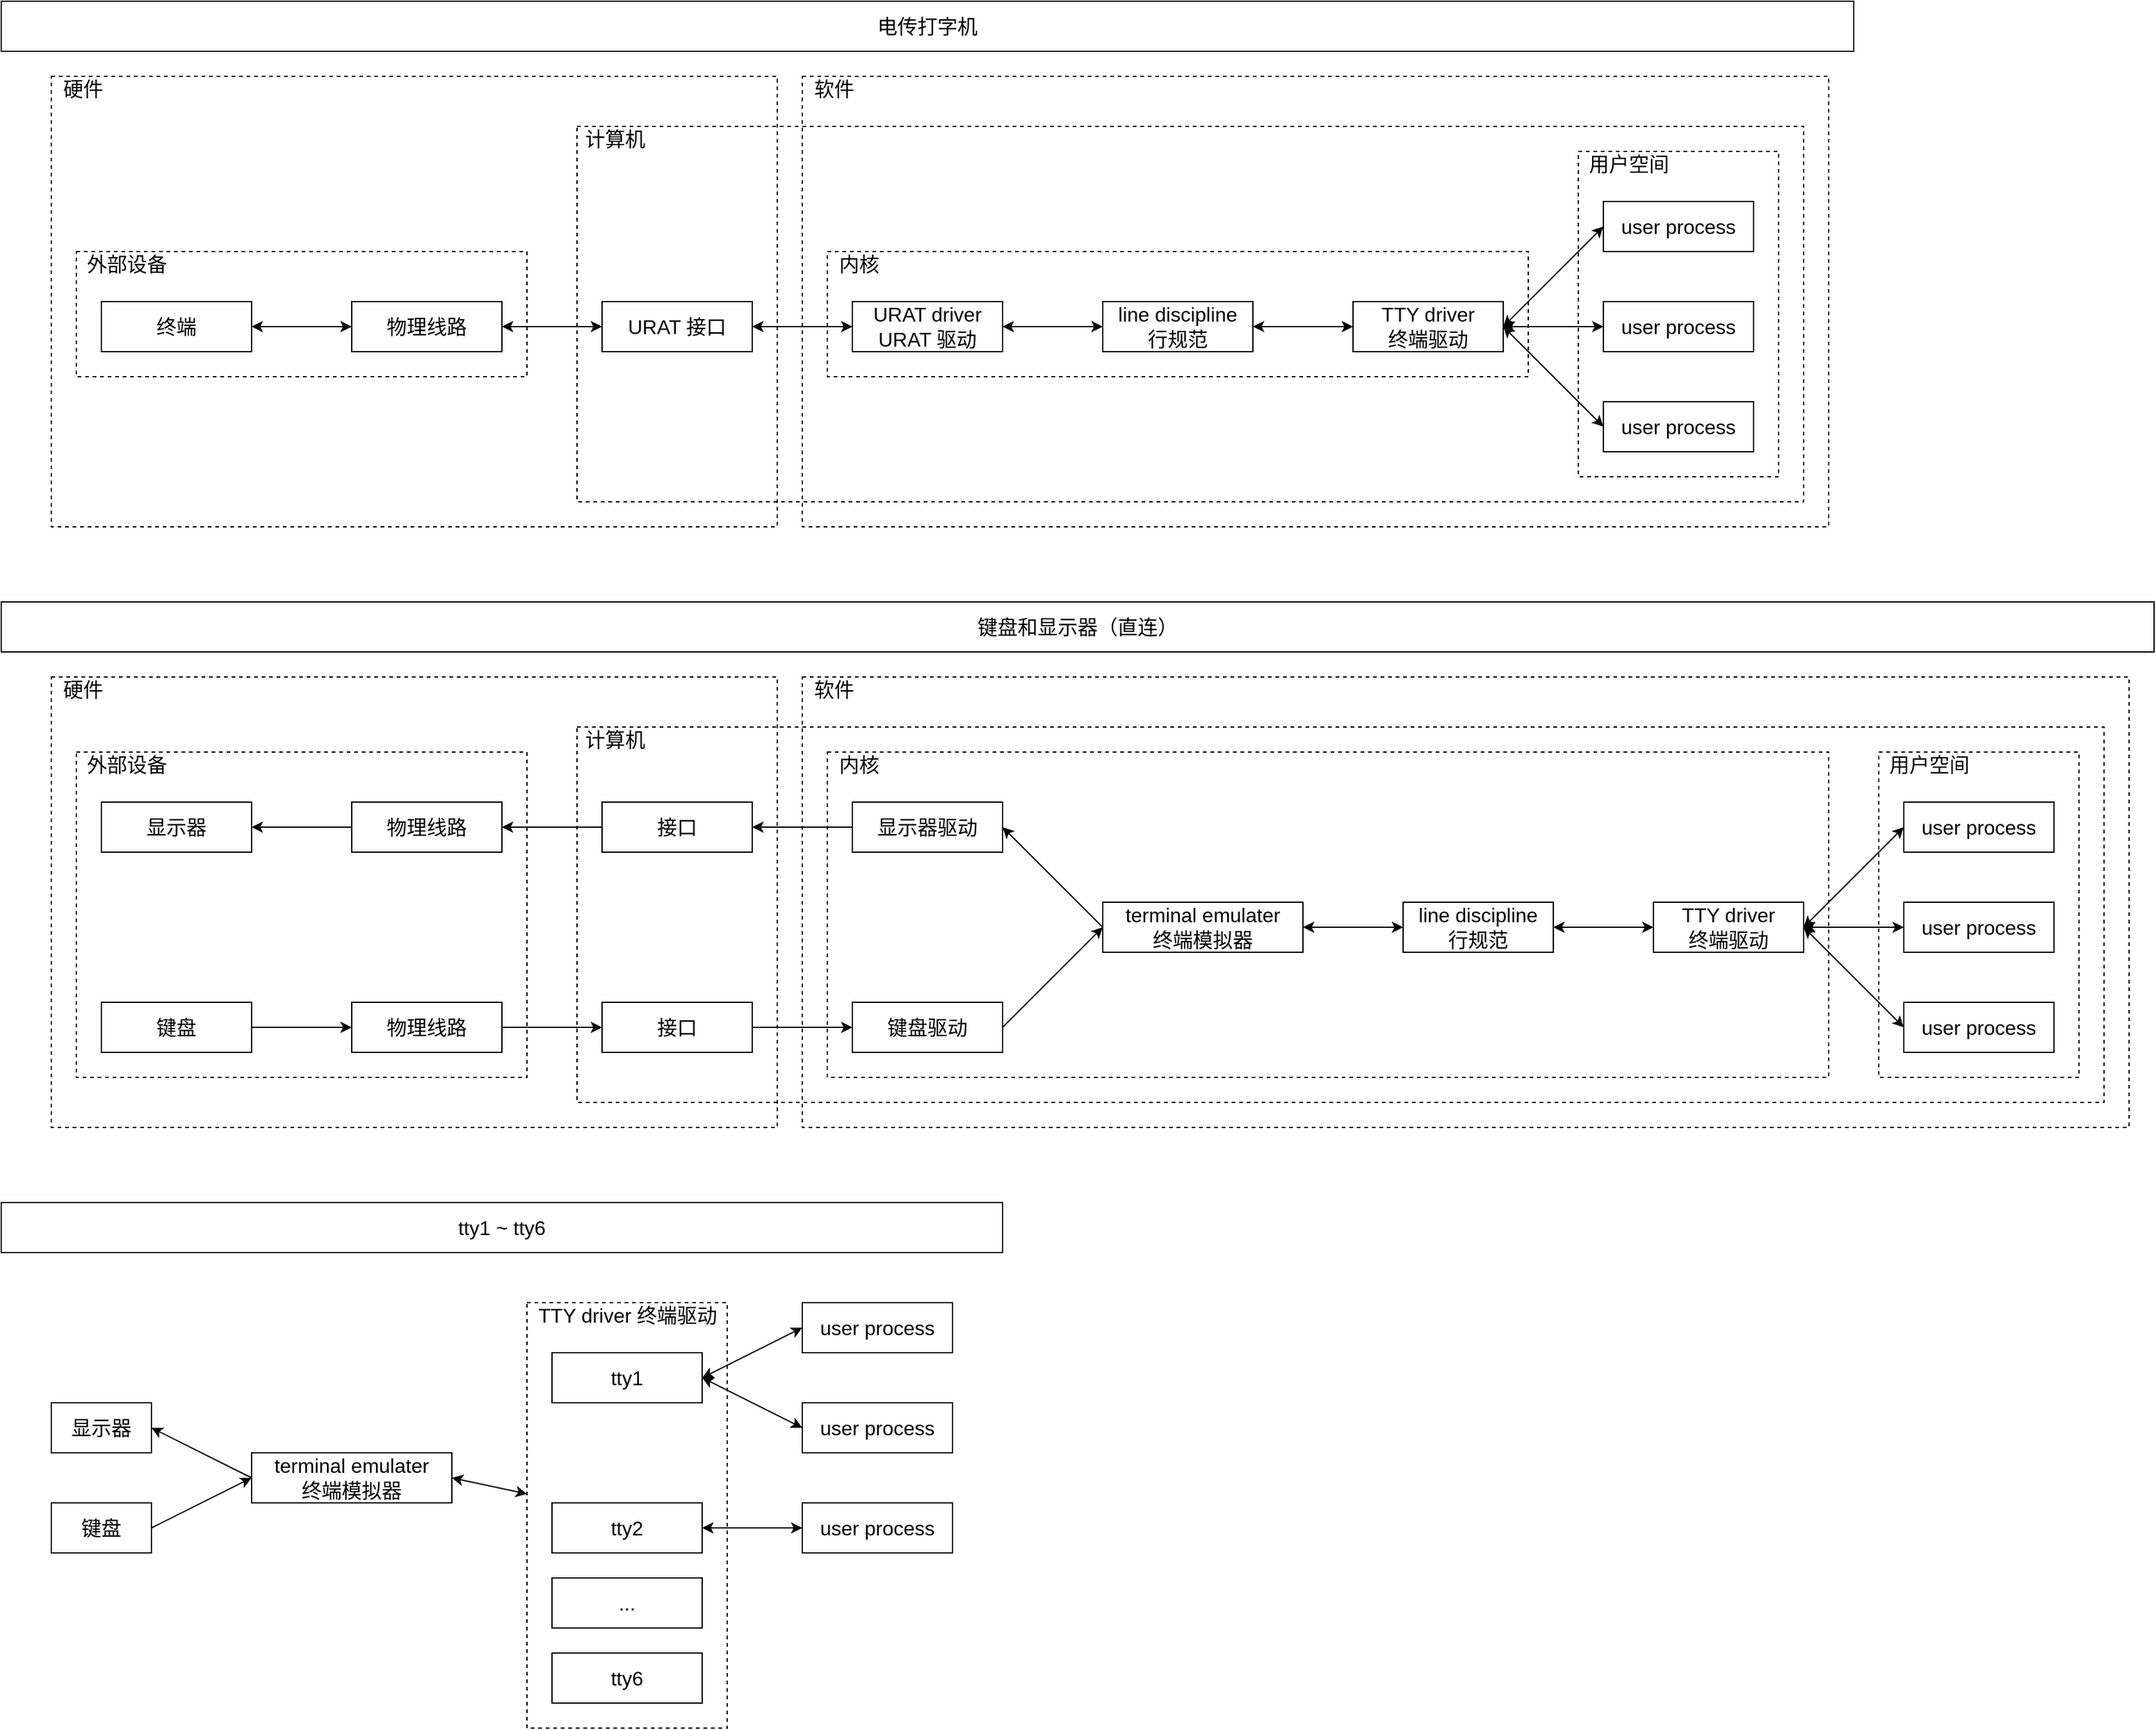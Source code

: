 <mxfile version="17.4.2" type="device"><diagram id="-f7uJj_Gc_rz7DDL_IMw" name="第 1 页"><mxGraphModel dx="1088" dy="843" grid="1" gridSize="10" guides="0" tooltips="1" connect="1" arrows="0" fold="1" page="1" pageScale="1" pageWidth="827" pageHeight="1169" math="0" shadow="0"><root><mxCell id="0"/><mxCell id="1" parent="0"/><mxCell id="3NdVEqEZYAmZurSsbA2u-4" value="物理线路" style="rounded=0;whiteSpace=wrap;html=1;fillColor=none;fontSize=16;" parent="1" vertex="1"><mxGeometry x="320" y="280" width="120" height="40" as="geometry"/></mxCell><mxCell id="3NdVEqEZYAmZurSsbA2u-6" value="URAT driver&lt;br style=&quot;font-size: 16px&quot;&gt;URAT 驱动" style="rounded=0;whiteSpace=wrap;html=1;fillColor=none;fontSize=16;" parent="1" vertex="1"><mxGeometry x="720" y="280" width="120" height="40" as="geometry"/></mxCell><mxCell id="3NdVEqEZYAmZurSsbA2u-7" value="line discipline&lt;br style=&quot;font-size: 16px;&quot;&gt;行规范" style="rounded=0;whiteSpace=wrap;html=1;fillColor=none;fontSize=16;" parent="1" vertex="1"><mxGeometry x="920" y="280" width="120" height="40" as="geometry"/></mxCell><mxCell id="3NdVEqEZYAmZurSsbA2u-8" value="TTY driver&lt;br style=&quot;font-size: 16px;&quot;&gt;终端驱动" style="rounded=0;whiteSpace=wrap;html=1;fillColor=none;fontSize=16;" parent="1" vertex="1"><mxGeometry x="1120" y="280" width="120" height="40" as="geometry"/></mxCell><mxCell id="3NdVEqEZYAmZurSsbA2u-9" value="user process" style="rounded=0;whiteSpace=wrap;html=1;fillColor=none;fontSize=16;" parent="1" vertex="1"><mxGeometry x="1320" y="200" width="120" height="40" as="geometry"/></mxCell><mxCell id="3NdVEqEZYAmZurSsbA2u-10" value="user process" style="rounded=0;whiteSpace=wrap;html=1;fillColor=none;fontSize=16;" parent="1" vertex="1"><mxGeometry x="1320" y="280" width="120" height="40" as="geometry"/></mxCell><mxCell id="3NdVEqEZYAmZurSsbA2u-11" value="user process" style="rounded=0;whiteSpace=wrap;html=1;fillColor=none;fontSize=16;" parent="1" vertex="1"><mxGeometry x="1320" y="360" width="120" height="40" as="geometry"/></mxCell><mxCell id="3NdVEqEZYAmZurSsbA2u-12" value="URAT 接口" style="rounded=0;whiteSpace=wrap;html=1;fillColor=none;fontSize=16;" parent="1" vertex="1"><mxGeometry x="520" y="280" width="120" height="40" as="geometry"/></mxCell><mxCell id="3NdVEqEZYAmZurSsbA2u-14" value="" style="rounded=0;whiteSpace=wrap;html=1;fillColor=none;fontSize=16;dashed=1;" parent="1" vertex="1"><mxGeometry x="80" y="100" width="580" height="360" as="geometry"/></mxCell><mxCell id="3NdVEqEZYAmZurSsbA2u-15" value="" style="rounded=0;whiteSpace=wrap;html=1;fillColor=none;fontSize=16;dashed=1;" parent="1" vertex="1"><mxGeometry x="680" y="100" width="820" height="360" as="geometry"/></mxCell><mxCell id="3NdVEqEZYAmZurSsbA2u-17" value="终端" style="rounded=0;whiteSpace=wrap;html=1;fillColor=none;fontSize=16;" parent="1" vertex="1"><mxGeometry x="120" y="280" width="120" height="40" as="geometry"/></mxCell><mxCell id="3NdVEqEZYAmZurSsbA2u-19" value="" style="endArrow=classic;startArrow=classic;html=1;rounded=0;fontSize=16;" parent="1" source="3NdVEqEZYAmZurSsbA2u-17" target="3NdVEqEZYAmZurSsbA2u-4" edge="1"><mxGeometry width="50" height="50" relative="1" as="geometry"><mxPoint x="560" y="320" as="sourcePoint"/><mxPoint x="610" y="270" as="targetPoint"/></mxGeometry></mxCell><mxCell id="3NdVEqEZYAmZurSsbA2u-20" value="" style="endArrow=classic;startArrow=classic;html=1;rounded=0;fontSize=16;" parent="1" source="3NdVEqEZYAmZurSsbA2u-4" target="3NdVEqEZYAmZurSsbA2u-12" edge="1"><mxGeometry width="50" height="50" relative="1" as="geometry"><mxPoint x="250" y="310" as="sourcePoint"/><mxPoint x="330" y="310" as="targetPoint"/></mxGeometry></mxCell><mxCell id="3NdVEqEZYAmZurSsbA2u-21" value="" style="endArrow=classic;startArrow=classic;html=1;rounded=0;fontSize=16;" parent="1" source="3NdVEqEZYAmZurSsbA2u-12" target="3NdVEqEZYAmZurSsbA2u-6" edge="1"><mxGeometry width="50" height="50" relative="1" as="geometry"><mxPoint x="450" y="310" as="sourcePoint"/><mxPoint x="530" y="310" as="targetPoint"/></mxGeometry></mxCell><mxCell id="3NdVEqEZYAmZurSsbA2u-22" value="" style="endArrow=classic;startArrow=classic;html=1;rounded=0;fontSize=16;" parent="1" source="3NdVEqEZYAmZurSsbA2u-6" target="3NdVEqEZYAmZurSsbA2u-7" edge="1"><mxGeometry width="50" height="50" relative="1" as="geometry"><mxPoint x="650" y="310" as="sourcePoint"/><mxPoint x="730" y="310" as="targetPoint"/></mxGeometry></mxCell><mxCell id="3NdVEqEZYAmZurSsbA2u-24" value="" style="endArrow=classic;startArrow=classic;html=1;rounded=0;fontSize=16;" parent="1" source="3NdVEqEZYAmZurSsbA2u-7" target="3NdVEqEZYAmZurSsbA2u-8" edge="1"><mxGeometry width="50" height="50" relative="1" as="geometry"><mxPoint x="890" y="310" as="sourcePoint"/><mxPoint x="930" y="310" as="targetPoint"/></mxGeometry></mxCell><mxCell id="3NdVEqEZYAmZurSsbA2u-25" value="" style="endArrow=classic;startArrow=classic;html=1;rounded=0;fontSize=16;exitX=1;exitY=0.5;exitDx=0;exitDy=0;entryX=0;entryY=0.5;entryDx=0;entryDy=0;" parent="1" source="3NdVEqEZYAmZurSsbA2u-8" target="3NdVEqEZYAmZurSsbA2u-9" edge="1"><mxGeometry width="50" height="50" relative="1" as="geometry"><mxPoint x="1050" y="230" as="sourcePoint"/><mxPoint x="1130" y="230" as="targetPoint"/></mxGeometry></mxCell><mxCell id="3NdVEqEZYAmZurSsbA2u-26" value="" style="endArrow=classic;startArrow=classic;html=1;rounded=0;fontSize=16;" parent="1" source="3NdVEqEZYAmZurSsbA2u-8" target="3NdVEqEZYAmZurSsbA2u-10" edge="1"><mxGeometry width="50" height="50" relative="1" as="geometry"><mxPoint x="1240" y="210" as="sourcePoint"/><mxPoint x="1340" y="170" as="targetPoint"/></mxGeometry></mxCell><mxCell id="3NdVEqEZYAmZurSsbA2u-27" value="" style="endArrow=classic;startArrow=classic;html=1;rounded=0;fontSize=16;exitX=1;exitY=0.5;exitDx=0;exitDy=0;entryX=0;entryY=0.5;entryDx=0;entryDy=0;" parent="1" source="3NdVEqEZYAmZurSsbA2u-8" target="3NdVEqEZYAmZurSsbA2u-11" edge="1"><mxGeometry width="50" height="50" relative="1" as="geometry"><mxPoint x="1250" y="230" as="sourcePoint"/><mxPoint x="1330" y="230" as="targetPoint"/></mxGeometry></mxCell><mxCell id="3NdVEqEZYAmZurSsbA2u-31" value="电传打字机" style="rounded=0;whiteSpace=wrap;html=1;fillColor=none;fontSize=16;" parent="1" vertex="1"><mxGeometry x="40" y="40" width="1480" height="40" as="geometry"/></mxCell><mxCell id="TJZXM9i8M5Iy6v_wXpPy-1" value="" style="rounded=0;whiteSpace=wrap;html=1;fillColor=none;fontSize=16;dashed=1;" parent="1" vertex="1"><mxGeometry x="500" y="140" width="980" height="300" as="geometry"/></mxCell><mxCell id="TJZXM9i8M5Iy6v_wXpPy-2" value="" style="rounded=0;whiteSpace=wrap;html=1;fillColor=none;fontSize=16;dashed=1;" parent="1" vertex="1"><mxGeometry x="100" y="240" width="360" height="100" as="geometry"/></mxCell><mxCell id="TJZXM9i8M5Iy6v_wXpPy-3" value="键盘和显示器（直连）" style="rounded=0;whiteSpace=wrap;html=1;fillColor=none;fontSize=16;" parent="1" vertex="1"><mxGeometry x="40" y="520" width="1720" height="40" as="geometry"/></mxCell><mxCell id="TJZXM9i8M5Iy6v_wXpPy-6" value="键盘驱动" style="rounded=0;whiteSpace=wrap;html=1;fillColor=none;fontSize=16;" parent="1" vertex="1"><mxGeometry x="720" y="840" width="120" height="40" as="geometry"/></mxCell><mxCell id="TJZXM9i8M5Iy6v_wXpPy-7" value="line discipline&lt;br style=&quot;font-size: 16px;&quot;&gt;行规范" style="rounded=0;whiteSpace=wrap;html=1;fillColor=none;fontSize=16;" parent="1" vertex="1"><mxGeometry x="1160" y="760" width="120" height="40" as="geometry"/></mxCell><mxCell id="TJZXM9i8M5Iy6v_wXpPy-8" value="TTY driver&lt;br style=&quot;font-size: 16px;&quot;&gt;终端驱动" style="rounded=0;whiteSpace=wrap;html=1;fillColor=none;fontSize=16;" parent="1" vertex="1"><mxGeometry x="1360" y="760" width="120" height="40" as="geometry"/></mxCell><mxCell id="TJZXM9i8M5Iy6v_wXpPy-9" value="user process" style="rounded=0;whiteSpace=wrap;html=1;fillColor=none;fontSize=16;" parent="1" vertex="1"><mxGeometry x="1560" y="680" width="120" height="40" as="geometry"/></mxCell><mxCell id="TJZXM9i8M5Iy6v_wXpPy-10" value="user process" style="rounded=0;whiteSpace=wrap;html=1;fillColor=none;fontSize=16;" parent="1" vertex="1"><mxGeometry x="1560" y="760" width="120" height="40" as="geometry"/></mxCell><mxCell id="TJZXM9i8M5Iy6v_wXpPy-11" value="user process" style="rounded=0;whiteSpace=wrap;html=1;fillColor=none;fontSize=16;" parent="1" vertex="1"><mxGeometry x="1560" y="840" width="120" height="40" as="geometry"/></mxCell><mxCell id="TJZXM9i8M5Iy6v_wXpPy-15" value="键盘" style="rounded=0;whiteSpace=wrap;html=1;fillColor=none;fontSize=16;" parent="1" vertex="1"><mxGeometry x="120" y="840" width="120" height="40" as="geometry"/></mxCell><mxCell id="TJZXM9i8M5Iy6v_wXpPy-19" value="" style="endArrow=classic;startArrow=classic;html=1;rounded=0;fontSize=16;" parent="1" source="TJZXM9i8M5Iy6v_wXpPy-31" target="TJZXM9i8M5Iy6v_wXpPy-7" edge="1"><mxGeometry width="50" height="50" relative="1" as="geometry"><mxPoint x="850" y="790" as="sourcePoint"/><mxPoint x="930" y="790" as="targetPoint"/></mxGeometry></mxCell><mxCell id="TJZXM9i8M5Iy6v_wXpPy-20" value="" style="endArrow=classic;startArrow=classic;html=1;rounded=0;fontSize=16;" parent="1" source="TJZXM9i8M5Iy6v_wXpPy-7" target="TJZXM9i8M5Iy6v_wXpPy-8" edge="1"><mxGeometry width="50" height="50" relative="1" as="geometry"><mxPoint x="1130" y="790" as="sourcePoint"/><mxPoint x="1170" y="790" as="targetPoint"/></mxGeometry></mxCell><mxCell id="TJZXM9i8M5Iy6v_wXpPy-21" value="" style="endArrow=classic;startArrow=classic;html=1;rounded=0;fontSize=16;entryX=0;entryY=0.5;entryDx=0;entryDy=0;exitX=1;exitY=0.5;exitDx=0;exitDy=0;" parent="1" source="TJZXM9i8M5Iy6v_wXpPy-8" target="TJZXM9i8M5Iy6v_wXpPy-9" edge="1"><mxGeometry width="50" height="50" relative="1" as="geometry"><mxPoint x="1290" y="710" as="sourcePoint"/><mxPoint x="1370" y="710" as="targetPoint"/></mxGeometry></mxCell><mxCell id="TJZXM9i8M5Iy6v_wXpPy-22" value="" style="endArrow=classic;startArrow=classic;html=1;rounded=0;fontSize=16;" parent="1" source="TJZXM9i8M5Iy6v_wXpPy-8" target="TJZXM9i8M5Iy6v_wXpPy-10" edge="1"><mxGeometry width="50" height="50" relative="1" as="geometry"><mxPoint x="1480" y="690" as="sourcePoint"/><mxPoint x="1580" y="650" as="targetPoint"/></mxGeometry></mxCell><mxCell id="TJZXM9i8M5Iy6v_wXpPy-23" value="" style="endArrow=classic;startArrow=classic;html=1;rounded=0;fontSize=16;exitX=1;exitY=0.5;exitDx=0;exitDy=0;entryX=0;entryY=0.5;entryDx=0;entryDy=0;" parent="1" source="TJZXM9i8M5Iy6v_wXpPy-8" target="TJZXM9i8M5Iy6v_wXpPy-11" edge="1"><mxGeometry width="50" height="50" relative="1" as="geometry"><mxPoint x="1490" y="710" as="sourcePoint"/><mxPoint x="1570" y="710" as="targetPoint"/></mxGeometry></mxCell><mxCell id="TJZXM9i8M5Iy6v_wXpPy-29" value="显示器" style="rounded=0;whiteSpace=wrap;html=1;fillColor=none;fontSize=16;" parent="1" vertex="1"><mxGeometry x="120" y="680" width="120" height="40" as="geometry"/></mxCell><mxCell id="TJZXM9i8M5Iy6v_wXpPy-30" value="显示器驱动" style="rounded=0;whiteSpace=wrap;html=1;fillColor=none;fontSize=16;" parent="1" vertex="1"><mxGeometry x="720" y="680" width="120" height="40" as="geometry"/></mxCell><mxCell id="TJZXM9i8M5Iy6v_wXpPy-31" value="terminal emulater&lt;br style=&quot;font-size: 16px;&quot;&gt;终端模拟器" style="rounded=0;whiteSpace=wrap;html=1;fillColor=none;fontSize=16;" parent="1" vertex="1"><mxGeometry x="920" y="760" width="160" height="40" as="geometry"/></mxCell><mxCell id="TJZXM9i8M5Iy6v_wXpPy-32" value="" style="endArrow=classic;html=1;rounded=0;fontSize=16;" parent="1" source="TJZXM9i8M5Iy6v_wXpPy-38" target="TJZXM9i8M5Iy6v_wXpPy-6" edge="1"><mxGeometry width="50" height="50" relative="1" as="geometry"><mxPoint x="620" y="820" as="sourcePoint"/><mxPoint x="910" y="740" as="targetPoint"/></mxGeometry></mxCell><mxCell id="TJZXM9i8M5Iy6v_wXpPy-33" value="" style="endArrow=classic;html=1;rounded=0;fontSize=16;entryX=0;entryY=0.5;entryDx=0;entryDy=0;exitX=1;exitY=0.5;exitDx=0;exitDy=0;" parent="1" source="TJZXM9i8M5Iy6v_wXpPy-6" target="TJZXM9i8M5Iy6v_wXpPy-31" edge="1"><mxGeometry width="50" height="50" relative="1" as="geometry"><mxPoint x="450" y="790" as="sourcePoint"/><mxPoint x="930" y="790" as="targetPoint"/></mxGeometry></mxCell><mxCell id="TJZXM9i8M5Iy6v_wXpPy-34" value="" style="endArrow=classic;html=1;rounded=0;fontSize=16;entryX=1;entryY=0.5;entryDx=0;entryDy=0;exitX=0;exitY=0.5;exitDx=0;exitDy=0;" parent="1" source="TJZXM9i8M5Iy6v_wXpPy-31" target="TJZXM9i8M5Iy6v_wXpPy-30" edge="1"><mxGeometry width="50" height="50" relative="1" as="geometry"><mxPoint x="1030" y="770" as="sourcePoint"/><mxPoint x="1110" y="730" as="targetPoint"/></mxGeometry></mxCell><mxCell id="TJZXM9i8M5Iy6v_wXpPy-35" value="" style="endArrow=classic;html=1;rounded=0;fontSize=16;" parent="1" source="TJZXM9i8M5Iy6v_wXpPy-30" target="TJZXM9i8M5Iy6v_wXpPy-36" edge="1"><mxGeometry width="50" height="50" relative="1" as="geometry"><mxPoint x="1090" y="710" as="sourcePoint"/><mxPoint x="640" y="680" as="targetPoint"/></mxGeometry></mxCell><mxCell id="TJZXM9i8M5Iy6v_wXpPy-36" value="接口" style="rounded=0;whiteSpace=wrap;html=1;fillColor=none;fontSize=16;" parent="1" vertex="1"><mxGeometry x="520" y="680" width="120" height="40" as="geometry"/></mxCell><mxCell id="TJZXM9i8M5Iy6v_wXpPy-37" value="" style="endArrow=classic;html=1;rounded=0;fontSize=16;" parent="1" source="TJZXM9i8M5Iy6v_wXpPy-36" target="TJZXM9i8M5Iy6v_wXpPy-42" edge="1"><mxGeometry width="50" height="50" relative="1" as="geometry"><mxPoint x="730" y="710" as="sourcePoint"/><mxPoint x="650" y="710" as="targetPoint"/></mxGeometry></mxCell><mxCell id="TJZXM9i8M5Iy6v_wXpPy-38" value="接口" style="rounded=0;whiteSpace=wrap;html=1;fillColor=none;fontSize=16;" parent="1" vertex="1"><mxGeometry x="520" y="840" width="120" height="40" as="geometry"/></mxCell><mxCell id="TJZXM9i8M5Iy6v_wXpPy-39" value="" style="endArrow=classic;html=1;rounded=0;fontSize=16;" parent="1" source="TJZXM9i8M5Iy6v_wXpPy-15" target="TJZXM9i8M5Iy6v_wXpPy-44" edge="1"><mxGeometry width="50" height="50" relative="1" as="geometry"><mxPoint x="610" y="870" as="sourcePoint"/><mxPoint x="730" y="870" as="targetPoint"/></mxGeometry></mxCell><mxCell id="TJZXM9i8M5Iy6v_wXpPy-42" value="物理线路" style="rounded=0;whiteSpace=wrap;html=1;fillColor=none;fontSize=16;" parent="1" vertex="1"><mxGeometry x="320" y="680" width="120" height="40" as="geometry"/></mxCell><mxCell id="TJZXM9i8M5Iy6v_wXpPy-43" value="" style="endArrow=classic;html=1;rounded=0;fontSize=16;" parent="1" source="TJZXM9i8M5Iy6v_wXpPy-42" target="TJZXM9i8M5Iy6v_wXpPy-29" edge="1"><mxGeometry width="50" height="50" relative="1" as="geometry"><mxPoint x="554" y="730" as="sourcePoint"/><mxPoint x="536" y="740" as="targetPoint"/></mxGeometry></mxCell><mxCell id="TJZXM9i8M5Iy6v_wXpPy-44" value="物理线路" style="rounded=0;whiteSpace=wrap;html=1;fillColor=none;fontSize=16;" parent="1" vertex="1"><mxGeometry x="320" y="840" width="120" height="40" as="geometry"/></mxCell><mxCell id="TJZXM9i8M5Iy6v_wXpPy-45" value="" style="endArrow=classic;html=1;rounded=0;fontSize=16;" parent="1" source="TJZXM9i8M5Iy6v_wXpPy-44" target="TJZXM9i8M5Iy6v_wXpPy-38" edge="1"><mxGeometry width="50" height="50" relative="1" as="geometry"><mxPoint x="438" y="850" as="sourcePoint"/><mxPoint x="462" y="840" as="targetPoint"/></mxGeometry></mxCell><mxCell id="TJZXM9i8M5Iy6v_wXpPy-90" value="" style="rounded=0;whiteSpace=wrap;html=1;fontSize=16;fillColor=none;dashed=1;" parent="1" vertex="1"><mxGeometry x="460" y="1080" width="160" height="340" as="geometry"/></mxCell><mxCell id="TJZXM9i8M5Iy6v_wXpPy-91" value="显示器" style="rounded=0;whiteSpace=wrap;html=1;fillColor=none;fontSize=16;" parent="1" vertex="1"><mxGeometry x="80" y="1160" width="80" height="40" as="geometry"/></mxCell><mxCell id="TJZXM9i8M5Iy6v_wXpPy-92" value="键盘" style="rounded=0;whiteSpace=wrap;html=1;fillColor=none;fontSize=16;" parent="1" vertex="1"><mxGeometry x="80" y="1240" width="80" height="40" as="geometry"/></mxCell><mxCell id="TJZXM9i8M5Iy6v_wXpPy-94" value="tty1" style="rounded=0;whiteSpace=wrap;html=1;fillColor=none;fontSize=16;" parent="1" vertex="1"><mxGeometry x="480" y="1120" width="120" height="40" as="geometry"/></mxCell><mxCell id="TJZXM9i8M5Iy6v_wXpPy-95" value="tty2" style="rounded=0;whiteSpace=wrap;html=1;fillColor=none;fontSize=16;" parent="1" vertex="1"><mxGeometry x="480" y="1240" width="120" height="40" as="geometry"/></mxCell><mxCell id="TJZXM9i8M5Iy6v_wXpPy-96" value="user process" style="rounded=0;whiteSpace=wrap;html=1;fillColor=none;fontSize=16;" parent="1" vertex="1"><mxGeometry x="680" y="1080" width="120" height="40" as="geometry"/></mxCell><mxCell id="TJZXM9i8M5Iy6v_wXpPy-97" value="user process" style="rounded=0;whiteSpace=wrap;html=1;fillColor=none;fontSize=16;" parent="1" vertex="1"><mxGeometry x="680" y="1160" width="120" height="40" as="geometry"/></mxCell><mxCell id="TJZXM9i8M5Iy6v_wXpPy-98" value="user process" style="rounded=0;whiteSpace=wrap;html=1;fillColor=none;fontSize=16;" parent="1" vertex="1"><mxGeometry x="680" y="1240" width="120" height="40" as="geometry"/></mxCell><mxCell id="TJZXM9i8M5Iy6v_wXpPy-99" value="" style="endArrow=classic;startArrow=classic;html=1;rounded=0;fontSize=16;exitX=1;exitY=0.5;exitDx=0;exitDy=0;entryX=0;entryY=0.5;entryDx=0;entryDy=0;" parent="1" source="TJZXM9i8M5Iy6v_wXpPy-94" target="TJZXM9i8M5Iy6v_wXpPy-96" edge="1"><mxGeometry width="50" height="50" relative="1" as="geometry"><mxPoint x="-210" y="1230" as="sourcePoint"/><mxPoint x="-130" y="1150" as="targetPoint"/></mxGeometry></mxCell><mxCell id="TJZXM9i8M5Iy6v_wXpPy-100" value="" style="endArrow=classic;startArrow=classic;html=1;rounded=0;fontSize=16;exitX=1;exitY=0.5;exitDx=0;exitDy=0;entryX=0;entryY=0.5;entryDx=0;entryDy=0;" parent="1" source="TJZXM9i8M5Iy6v_wXpPy-94" target="TJZXM9i8M5Iy6v_wXpPy-97" edge="1"><mxGeometry width="50" height="50" relative="1" as="geometry"><mxPoint x="610" y="1160" as="sourcePoint"/><mxPoint x="720" y="1140" as="targetPoint"/></mxGeometry></mxCell><mxCell id="TJZXM9i8M5Iy6v_wXpPy-101" value="" style="endArrow=classic;startArrow=classic;html=1;rounded=0;fontSize=16;exitX=1;exitY=0.5;exitDx=0;exitDy=0;entryX=0;entryY=0.5;entryDx=0;entryDy=0;" parent="1" source="TJZXM9i8M5Iy6v_wXpPy-95" target="TJZXM9i8M5Iy6v_wXpPy-98" edge="1"><mxGeometry width="50" height="50" relative="1" as="geometry"><mxPoint x="610" y="1160" as="sourcePoint"/><mxPoint x="720" y="1190" as="targetPoint"/></mxGeometry></mxCell><mxCell id="TJZXM9i8M5Iy6v_wXpPy-104" value="tty1 ~ tty6" style="rounded=0;whiteSpace=wrap;html=1;fillColor=none;fontSize=16;" parent="1" vertex="1"><mxGeometry x="40" y="1000" width="800" height="40" as="geometry"/></mxCell><mxCell id="TJZXM9i8M5Iy6v_wXpPy-105" value="..." style="rounded=0;whiteSpace=wrap;html=1;fillColor=none;fontSize=16;" parent="1" vertex="1"><mxGeometry x="480" y="1300" width="120" height="40" as="geometry"/></mxCell><mxCell id="TJZXM9i8M5Iy6v_wXpPy-106" value="terminal emulater&lt;br style=&quot;font-size: 16px;&quot;&gt;终端模拟器" style="rounded=0;whiteSpace=wrap;html=1;fillColor=none;fontSize=16;" parent="1" vertex="1"><mxGeometry x="240" y="1200" width="160" height="40" as="geometry"/></mxCell><mxCell id="TJZXM9i8M5Iy6v_wXpPy-107" value="tty6" style="rounded=0;whiteSpace=wrap;html=1;fillColor=none;fontSize=16;" parent="1" vertex="1"><mxGeometry x="480" y="1360" width="120" height="40" as="geometry"/></mxCell><mxCell id="TJZXM9i8M5Iy6v_wXpPy-109" value="" style="endArrow=classic;html=1;rounded=0;fontSize=16;exitX=1;exitY=0.5;exitDx=0;exitDy=0;entryX=0;entryY=0.5;entryDx=0;entryDy=0;" parent="1" source="TJZXM9i8M5Iy6v_wXpPy-92" target="TJZXM9i8M5Iy6v_wXpPy-106" edge="1"><mxGeometry width="50" height="50" relative="1" as="geometry"><mxPoint x="-380" y="1460" as="sourcePoint"/><mxPoint x="150" y="1420" as="targetPoint"/></mxGeometry></mxCell><mxCell id="TJZXM9i8M5Iy6v_wXpPy-110" value="" style="endArrow=classic;html=1;rounded=0;fontSize=16;exitX=0;exitY=0.5;exitDx=0;exitDy=0;entryX=1;entryY=0.5;entryDx=0;entryDy=0;" parent="1" source="TJZXM9i8M5Iy6v_wXpPy-106" target="TJZXM9i8M5Iy6v_wXpPy-91" edge="1"><mxGeometry width="50" height="50" relative="1" as="geometry"><mxPoint x="190" y="1280" as="sourcePoint"/><mxPoint x="220" y="1210" as="targetPoint"/></mxGeometry></mxCell><mxCell id="TJZXM9i8M5Iy6v_wXpPy-111" value="" style="endArrow=classic;startArrow=classic;html=1;rounded=0;fontSize=16;exitX=1;exitY=0.5;exitDx=0;exitDy=0;" parent="1" source="TJZXM9i8M5Iy6v_wXpPy-106" target="TJZXM9i8M5Iy6v_wXpPy-90" edge="1"><mxGeometry width="50" height="50" relative="1" as="geometry"><mxPoint x="770" y="1160" as="sourcePoint"/><mxPoint x="850" y="1120" as="targetPoint"/></mxGeometry></mxCell><mxCell id="7O2y6RXuTSKuDk82amYQ-84" value="" style="rounded=0;whiteSpace=wrap;html=1;fillColor=none;fontSize=16;dashed=1;" parent="1" vertex="1"><mxGeometry x="100" y="640" width="360" height="260" as="geometry"/></mxCell><mxCell id="7O2y6RXuTSKuDk82amYQ-85" value="&lt;span&gt;外部设备&lt;/span&gt;" style="text;html=1;align=center;verticalAlign=middle;resizable=0;points=[];autosize=1;strokeColor=none;fillColor=none;fontSize=16;" parent="1" vertex="1"><mxGeometry x="100" y="640" width="80" height="20" as="geometry"/></mxCell><mxCell id="7O2y6RXuTSKuDk82amYQ-86" value="" style="rounded=0;whiteSpace=wrap;html=1;fillColor=none;fontSize=16;dashed=1;" parent="1" vertex="1"><mxGeometry x="700" y="640" width="800" height="260" as="geometry"/></mxCell><mxCell id="7O2y6RXuTSKuDk82amYQ-87" value="&lt;span&gt;内核&lt;/span&gt;" style="text;html=1;align=center;verticalAlign=middle;resizable=0;points=[];autosize=1;strokeColor=none;fillColor=none;fontSize=16;" parent="1" vertex="1"><mxGeometry x="700" y="640" width="50" height="20" as="geometry"/></mxCell><mxCell id="7O2y6RXuTSKuDk82amYQ-88" value="" style="rounded=0;whiteSpace=wrap;html=1;fillColor=none;fontSize=16;dashed=1;" parent="1" vertex="1"><mxGeometry x="500" y="620" width="1220" height="300" as="geometry"/></mxCell><mxCell id="7O2y6RXuTSKuDk82amYQ-89" value="&lt;span&gt;计算机&lt;/span&gt;" style="text;html=1;align=center;verticalAlign=middle;resizable=0;points=[];autosize=1;strokeColor=none;fillColor=none;fontSize=16;" parent="1" vertex="1"><mxGeometry x="500" y="620" width="60" height="20" as="geometry"/></mxCell><mxCell id="7O2y6RXuTSKuDk82amYQ-90" value="&lt;span&gt;用户空间&lt;/span&gt;" style="text;html=1;align=center;verticalAlign=middle;resizable=0;points=[];autosize=1;strokeColor=none;fillColor=none;fontSize=16;" parent="1" vertex="1"><mxGeometry x="1540" y="640" width="80" height="20" as="geometry"/></mxCell><mxCell id="7O2y6RXuTSKuDk82amYQ-91" value="" style="rounded=0;whiteSpace=wrap;html=1;fillColor=none;fontSize=16;dashed=1;" parent="1" vertex="1"><mxGeometry x="1540" y="640" width="160" height="260" as="geometry"/></mxCell><mxCell id="7O2y6RXuTSKuDk82amYQ-93" value="&lt;span&gt;软件&lt;/span&gt;" style="text;html=1;align=center;verticalAlign=middle;resizable=0;points=[];autosize=1;strokeColor=none;fillColor=none;fontSize=16;" parent="1" vertex="1"><mxGeometry x="680" y="580" width="50" height="20" as="geometry"/></mxCell><mxCell id="7O2y6RXuTSKuDk82amYQ-94" value="" style="rounded=0;whiteSpace=wrap;html=1;fillColor=none;fontSize=16;dashed=1;" parent="1" vertex="1"><mxGeometry x="80" y="580" width="580" height="360" as="geometry"/></mxCell><mxCell id="7O2y6RXuTSKuDk82amYQ-95" value="" style="rounded=0;whiteSpace=wrap;html=1;fillColor=none;fontSize=16;dashed=1;" parent="1" vertex="1"><mxGeometry x="680" y="580" width="1060" height="360" as="geometry"/></mxCell><mxCell id="7O2y6RXuTSKuDk82amYQ-92" value="&lt;span&gt;硬件&lt;/span&gt;" style="text;html=1;align=center;verticalAlign=middle;resizable=0;points=[];autosize=1;strokeColor=none;fillColor=none;fontSize=16;" parent="1" vertex="1"><mxGeometry x="80" y="580" width="50" height="20" as="geometry"/></mxCell><mxCell id="7O2y6RXuTSKuDk82amYQ-96" value="&lt;span&gt;TTY driver&amp;nbsp;&lt;/span&gt;&lt;span&gt;终端驱动&lt;/span&gt;" style="text;html=1;align=center;verticalAlign=middle;resizable=0;points=[];autosize=1;strokeColor=none;fillColor=none;fontSize=16;" parent="1" vertex="1"><mxGeometry x="460" y="1080" width="160" height="20" as="geometry"/></mxCell><mxCell id="7O2y6RXuTSKuDk82amYQ-97" value="&lt;span style=&quot;color: rgb(0 , 0 , 0) ; font-size: 16px&quot;&gt;内核&lt;/span&gt;" style="text;html=1;align=center;verticalAlign=middle;resizable=0;points=[];autosize=1;strokeColor=none;fillColor=none;" parent="1" vertex="1"><mxGeometry x="700" y="240" width="50" height="20" as="geometry"/></mxCell><mxCell id="7O2y6RXuTSKuDk82amYQ-99" value="" style="rounded=0;whiteSpace=wrap;html=1;sketch=0;fillColor=none;dashed=1;" parent="1" vertex="1"><mxGeometry x="700" y="240" width="560" height="100" as="geometry"/></mxCell><mxCell id="7O2y6RXuTSKuDk82amYQ-100" value="&lt;span style=&quot;font-size: 16px&quot;&gt;用户空间&lt;/span&gt;" style="text;html=1;align=center;verticalAlign=middle;resizable=0;points=[];autosize=1;strokeColor=none;fillColor=none;" parent="1" vertex="1"><mxGeometry x="1300" y="160" width="80" height="20" as="geometry"/></mxCell><mxCell id="7O2y6RXuTSKuDk82amYQ-101" value="" style="rounded=0;whiteSpace=wrap;html=1;sketch=0;fillColor=none;dashed=1;" parent="1" vertex="1"><mxGeometry x="1300" y="160" width="160" height="260" as="geometry"/></mxCell><mxCell id="7O2y6RXuTSKuDk82amYQ-102" value="&lt;span style=&quot;font-size: 16px&quot;&gt;计算机&lt;/span&gt;" style="text;html=1;align=center;verticalAlign=middle;resizable=0;points=[];autosize=1;strokeColor=none;fillColor=none;" parent="1" vertex="1"><mxGeometry x="500" y="140" width="60" height="20" as="geometry"/></mxCell><mxCell id="7O2y6RXuTSKuDk82amYQ-103" value="&lt;span style=&quot;font-size: 16px&quot;&gt;外部设备&lt;/span&gt;" style="text;html=1;align=center;verticalAlign=middle;resizable=0;points=[];autosize=1;strokeColor=none;fillColor=none;" parent="1" vertex="1"><mxGeometry x="100" y="240" width="80" height="20" as="geometry"/></mxCell><mxCell id="7O2y6RXuTSKuDk82amYQ-104" value="&lt;span style=&quot;font-size: 16px&quot;&gt;硬件&lt;/span&gt;" style="text;html=1;align=center;verticalAlign=middle;resizable=0;points=[];autosize=1;strokeColor=none;fillColor=none;" parent="1" vertex="1"><mxGeometry x="80" y="100" width="50" height="20" as="geometry"/></mxCell><mxCell id="7O2y6RXuTSKuDk82amYQ-105" value="&lt;span style=&quot;font-size: 16px&quot;&gt;软件&lt;/span&gt;" style="text;html=1;align=center;verticalAlign=middle;resizable=0;points=[];autosize=1;strokeColor=none;fillColor=none;" parent="1" vertex="1"><mxGeometry x="680" y="100" width="50" height="20" as="geometry"/></mxCell></root></mxGraphModel></diagram></mxfile>